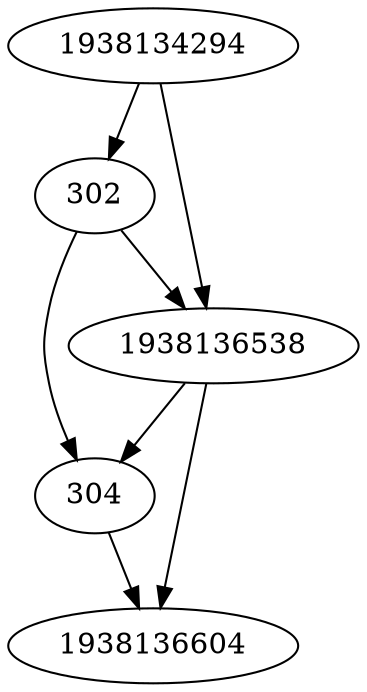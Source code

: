 strict digraph  {
302;
304;
1938134294;
1938136538;
1938136604;
302 -> 304;
302 -> 1938136538;
304 -> 1938136604;
1938134294 -> 1938136538;
1938134294 -> 302;
1938136538 -> 1938136604;
1938136538 -> 304;
}
